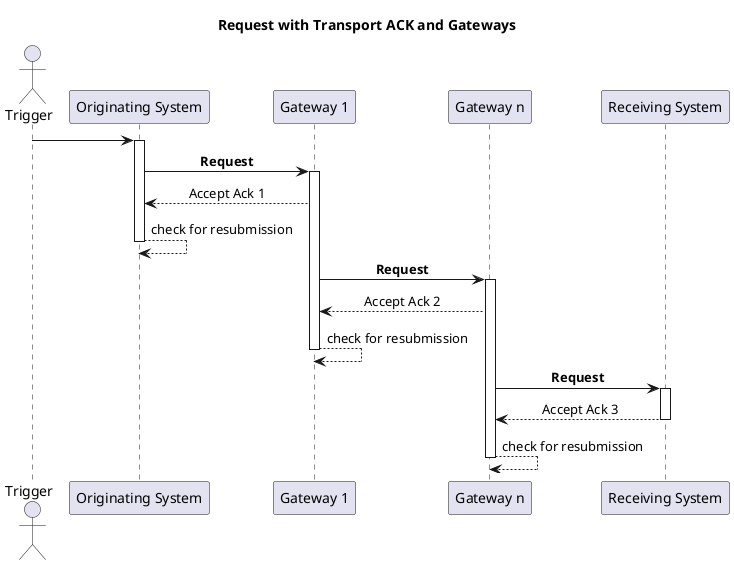 @startuml

skinparam sequenceMessageAlign center
title Request with Transport ACK and Gateways
actor "Trigger" as Trigger
participant "Originating System" as Placer
participant "Gateway 1" as G1
participant "Gateway n" as Gn
participant "Receiving System" as Filler

Trigger -> Placer
activate Placer
Placer -> G1: <b>Request
activate G1
G1 --> Placer: Accept Ack 1
Placer --> Placer: check for resubmission
deactivate Placer
G1 -> Gn: <b>Request
activate Gn
Gn --> G1: Accept Ack 2
G1 --> G1: check for resubmission
deactivate G1
Gn -> Filler: <b>Request
activate Filler
Filler --> Gn: Accept Ack 3
deactivate Filler
Gn --> Gn: check for resubmission
deactivate Gn

@enduml

